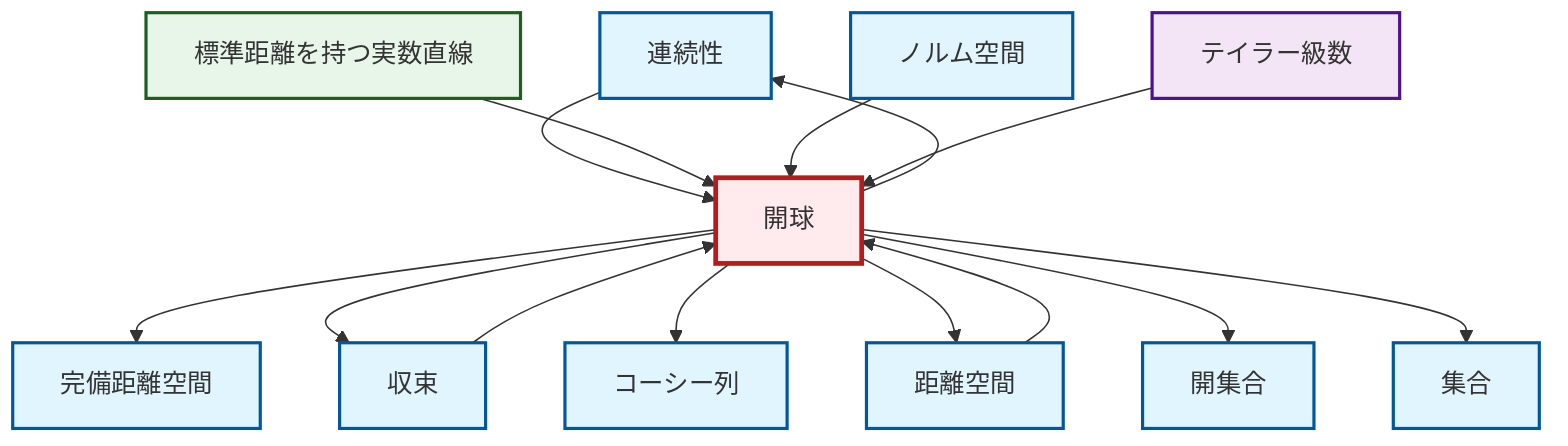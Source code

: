 graph TD
    classDef definition fill:#e1f5fe,stroke:#01579b,stroke-width:2px
    classDef theorem fill:#f3e5f5,stroke:#4a148c,stroke-width:2px
    classDef axiom fill:#fff3e0,stroke:#e65100,stroke-width:2px
    classDef example fill:#e8f5e9,stroke:#1b5e20,stroke-width:2px
    classDef current fill:#ffebee,stroke:#b71c1c,stroke-width:3px
    def-continuity["連続性"]:::definition
    def-convergence["収束"]:::definition
    def-open-ball["開球"]:::definition
    def-complete-metric-space["完備距離空間"]:::definition
    def-metric-space["距離空間"]:::definition
    def-open-set["開集合"]:::definition
    def-set["集合"]:::definition
    def-cauchy-sequence["コーシー列"]:::definition
    thm-taylor-series["テイラー級数"]:::theorem
    ex-real-line-metric["標準距離を持つ実数直線"]:::example
    def-normed-vector-space["ノルム空間"]:::definition
    def-continuity --> def-open-ball
    def-open-ball --> def-complete-metric-space
    def-open-ball --> def-convergence
    ex-real-line-metric --> def-open-ball
    def-open-ball --> def-cauchy-sequence
    def-open-ball --> def-metric-space
    def-open-ball --> def-open-set
    def-open-ball --> def-set
    def-convergence --> def-open-ball
    def-normed-vector-space --> def-open-ball
    def-metric-space --> def-open-ball
    def-open-ball --> def-continuity
    thm-taylor-series --> def-open-ball
    class def-open-ball current